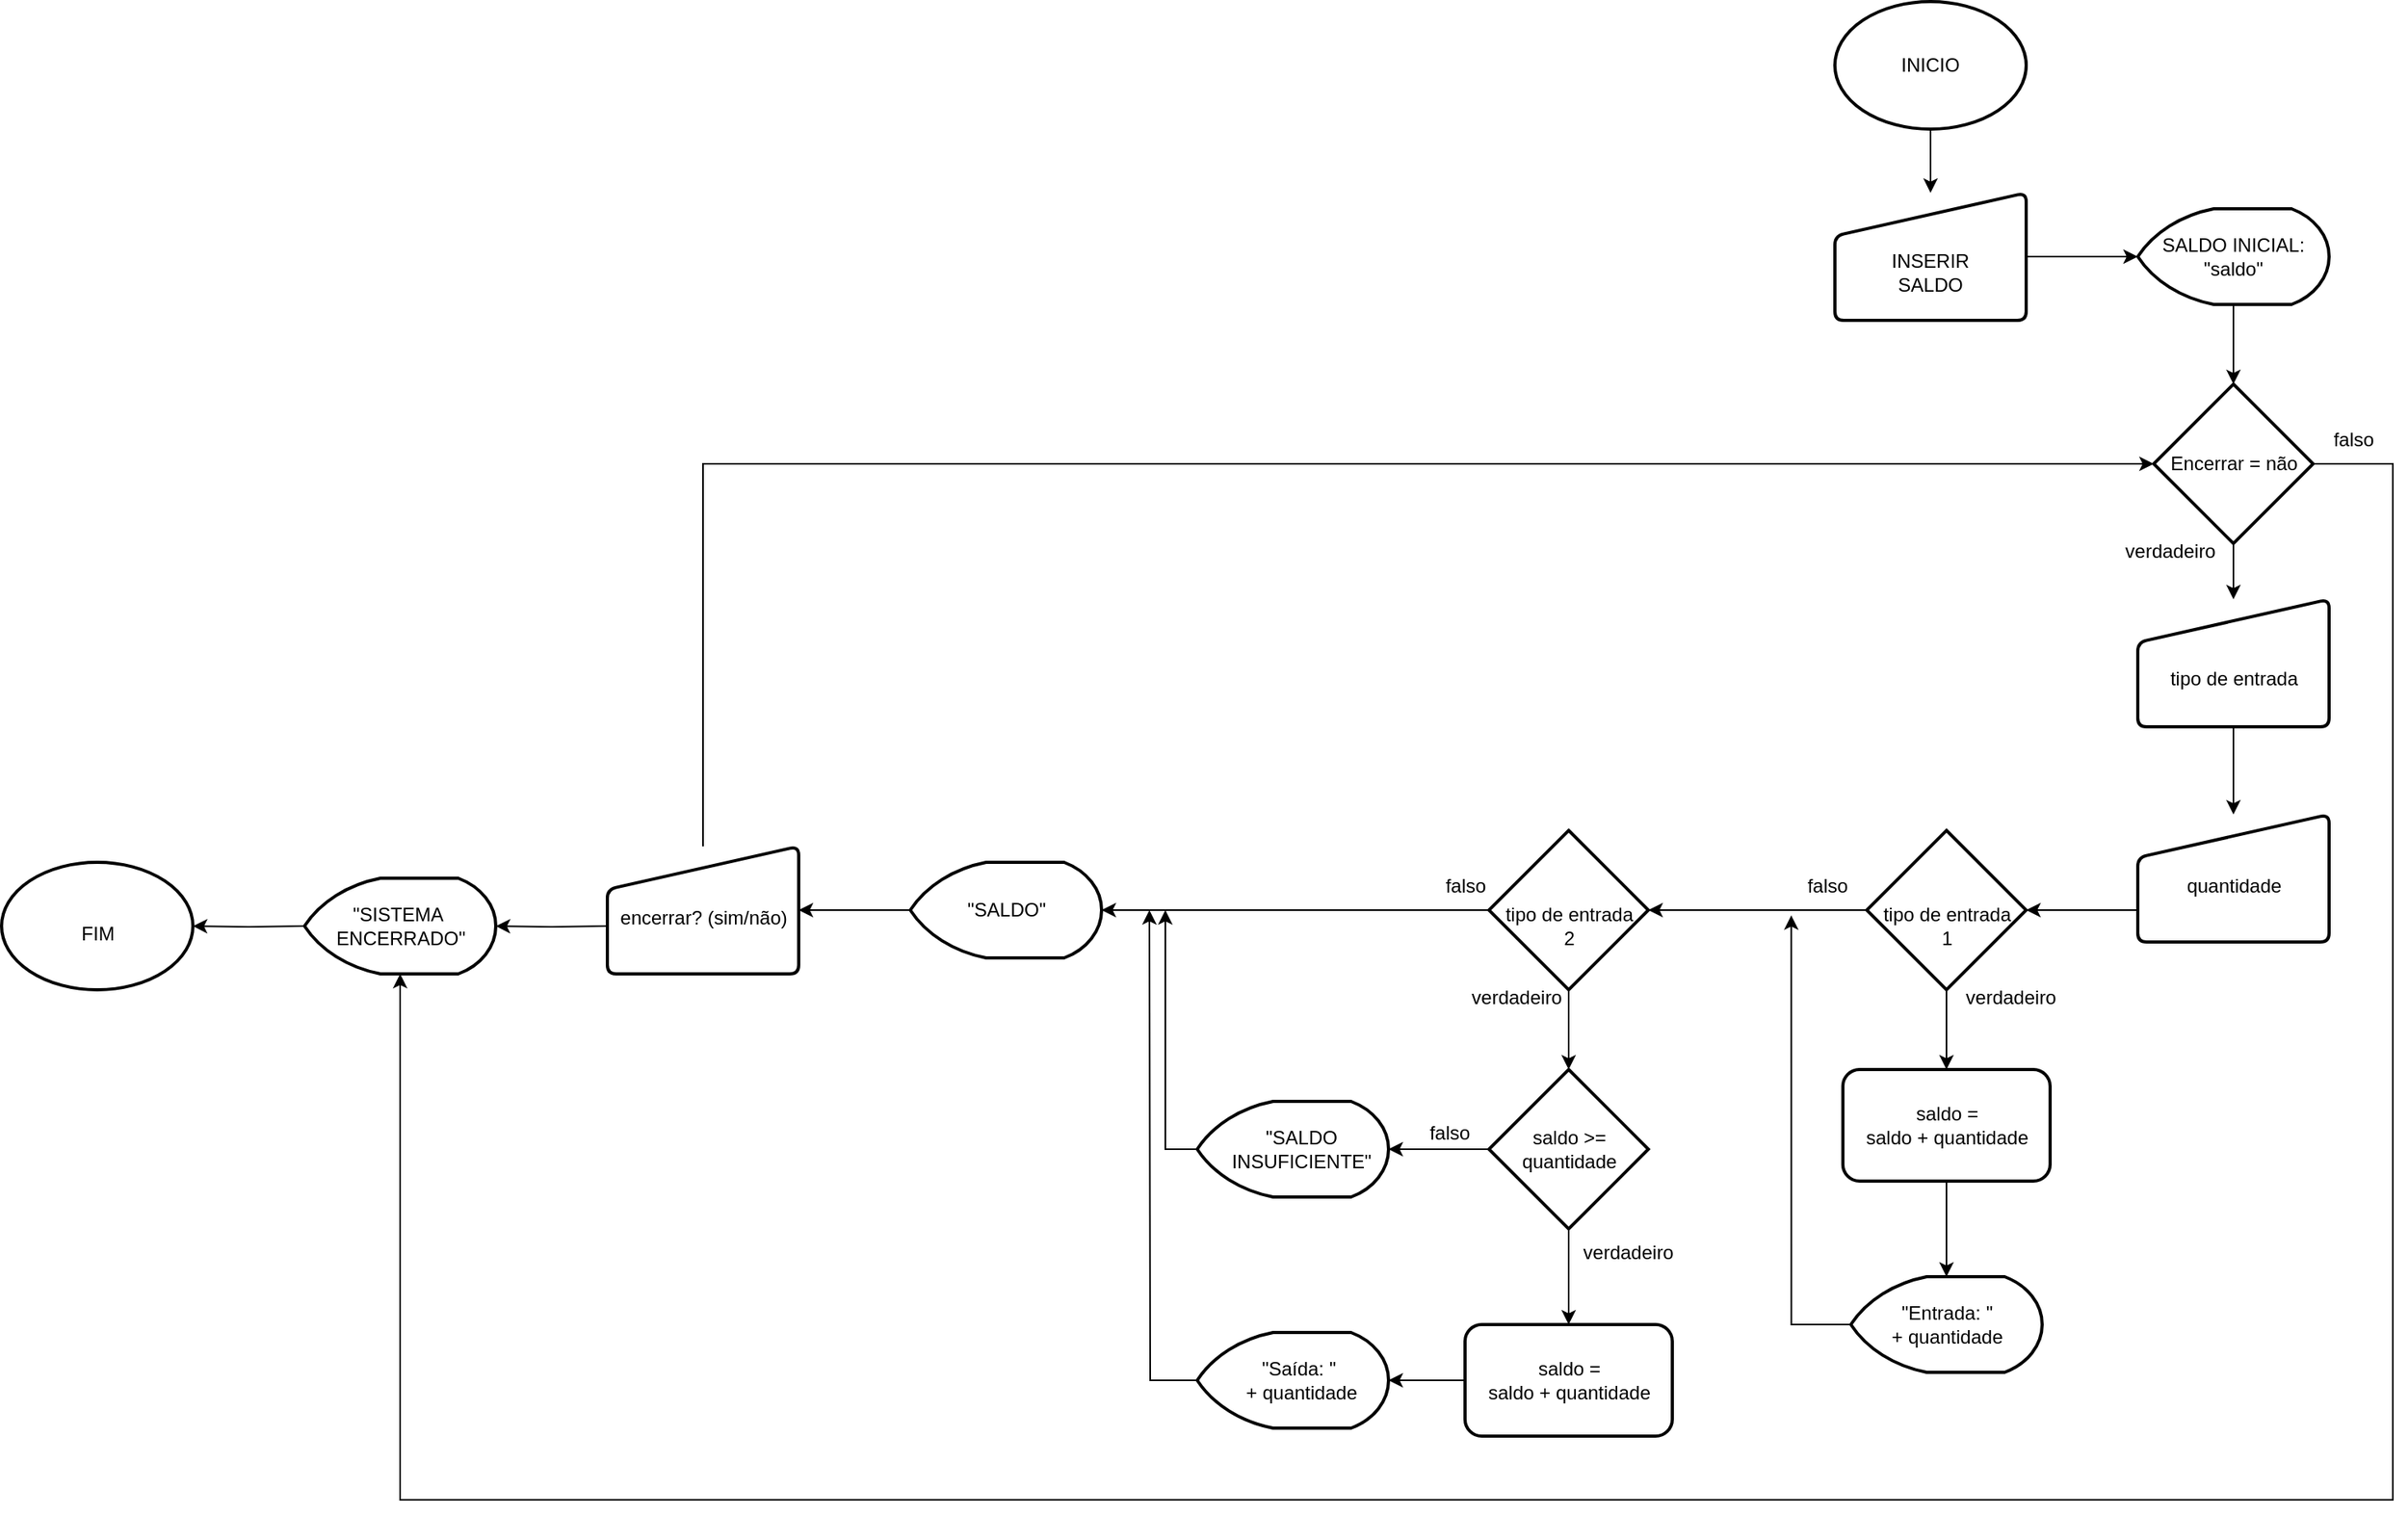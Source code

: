 <mxfile version="21.1.4" type="github">
  <diagram name="Página-1" id="K7hnuqTDOpYEea2xZXuC">
    <mxGraphModel dx="3704" dy="1042" grid="1" gridSize="10" guides="1" tooltips="1" connect="1" arrows="1" fold="1" page="1" pageScale="1" pageWidth="827" pageHeight="1169" math="0" shadow="0">
      <root>
        <mxCell id="0" />
        <mxCell id="1" parent="0" />
        <mxCell id="VIbJuoFnqUpBmhA29K8v-1" value="" style="ellipse;whiteSpace=wrap;html=1;strokeWidth=2;" vertex="1" parent="1">
          <mxGeometry x="-1120" y="710" width="120" height="80" as="geometry" />
        </mxCell>
        <mxCell id="VIbJuoFnqUpBmhA29K8v-34" value="" style="edgeStyle=orthogonalEdgeStyle;rounded=0;orthogonalLoop=1;jettySize=auto;html=1;" edge="1" parent="1" source="VIbJuoFnqUpBmhA29K8v-9">
          <mxGeometry relative="1" as="geometry">
            <mxPoint x="90" y="290" as="targetPoint" />
          </mxGeometry>
        </mxCell>
        <mxCell id="VIbJuoFnqUpBmhA29K8v-9" value="" style="ellipse;whiteSpace=wrap;html=1;strokeWidth=2;" vertex="1" parent="1">
          <mxGeometry x="30" y="170" width="120" height="80" as="geometry" />
        </mxCell>
        <mxCell id="VIbJuoFnqUpBmhA29K8v-35" value="" style="edgeStyle=orthogonalEdgeStyle;rounded=0;orthogonalLoop=1;jettySize=auto;html=1;" edge="1" parent="1" source="VIbJuoFnqUpBmhA29K8v-14">
          <mxGeometry relative="1" as="geometry">
            <mxPoint x="280" y="410" as="targetPoint" />
          </mxGeometry>
        </mxCell>
        <mxCell id="VIbJuoFnqUpBmhA29K8v-14" value="" style="strokeWidth=2;html=1;shape=mxgraph.flowchart.display;whiteSpace=wrap;" vertex="1" parent="1">
          <mxGeometry x="220" y="300" width="120" height="60" as="geometry" />
        </mxCell>
        <mxCell id="VIbJuoFnqUpBmhA29K8v-33" value="" style="edgeStyle=orthogonalEdgeStyle;rounded=0;orthogonalLoop=1;jettySize=auto;html=1;" edge="1" parent="1" source="VIbJuoFnqUpBmhA29K8v-15" target="VIbJuoFnqUpBmhA29K8v-14">
          <mxGeometry relative="1" as="geometry" />
        </mxCell>
        <mxCell id="VIbJuoFnqUpBmhA29K8v-15" value="" style="html=1;strokeWidth=2;shape=manualInput;whiteSpace=wrap;rounded=1;size=27;arcSize=11;" vertex="1" parent="1">
          <mxGeometry x="30" y="290" width="120" height="80" as="geometry" />
        </mxCell>
        <mxCell id="VIbJuoFnqUpBmhA29K8v-42" value="" style="edgeStyle=orthogonalEdgeStyle;rounded=0;orthogonalLoop=1;jettySize=auto;html=1;" edge="1" parent="1" source="VIbJuoFnqUpBmhA29K8v-18" target="VIbJuoFnqUpBmhA29K8v-19">
          <mxGeometry relative="1" as="geometry" />
        </mxCell>
        <mxCell id="VIbJuoFnqUpBmhA29K8v-117" style="edgeStyle=orthogonalEdgeStyle;rounded=0;orthogonalLoop=1;jettySize=auto;html=1;exitX=1;exitY=0.5;exitDx=0;exitDy=0;entryX=0.5;entryY=1;entryDx=0;entryDy=0;entryPerimeter=0;" edge="1" parent="1" source="VIbJuoFnqUpBmhA29K8v-18" target="VIbJuoFnqUpBmhA29K8v-46">
          <mxGeometry relative="1" as="geometry">
            <Array as="points">
              <mxPoint x="380" y="460" />
              <mxPoint x="380" y="1110" />
              <mxPoint x="-870" y="1110" />
            </Array>
          </mxGeometry>
        </mxCell>
        <mxCell id="VIbJuoFnqUpBmhA29K8v-18" value="" style="rhombus;whiteSpace=wrap;html=1;strokeWidth=2;" vertex="1" parent="1">
          <mxGeometry x="230" y="410" width="100" height="100" as="geometry" />
        </mxCell>
        <mxCell id="VIbJuoFnqUpBmhA29K8v-37" value="" style="edgeStyle=orthogonalEdgeStyle;rounded=0;orthogonalLoop=1;jettySize=auto;html=1;" edge="1" parent="1" source="VIbJuoFnqUpBmhA29K8v-19" target="VIbJuoFnqUpBmhA29K8v-20">
          <mxGeometry relative="1" as="geometry" />
        </mxCell>
        <mxCell id="VIbJuoFnqUpBmhA29K8v-19" value="" style="html=1;strokeWidth=2;shape=manualInput;whiteSpace=wrap;rounded=1;size=27;arcSize=11;" vertex="1" parent="1">
          <mxGeometry x="220" y="545" width="120" height="80" as="geometry" />
        </mxCell>
        <mxCell id="VIbJuoFnqUpBmhA29K8v-64" style="edgeStyle=orthogonalEdgeStyle;rounded=0;orthogonalLoop=1;jettySize=auto;html=1;exitX=0;exitY=0.75;exitDx=0;exitDy=0;entryX=1;entryY=0.5;entryDx=0;entryDy=0;" edge="1" parent="1" source="VIbJuoFnqUpBmhA29K8v-20" target="VIbJuoFnqUpBmhA29K8v-22">
          <mxGeometry relative="1" as="geometry" />
        </mxCell>
        <mxCell id="VIbJuoFnqUpBmhA29K8v-20" value="" style="html=1;strokeWidth=2;shape=manualInput;whiteSpace=wrap;rounded=1;size=27;arcSize=11;" vertex="1" parent="1">
          <mxGeometry x="220" y="680" width="120" height="80" as="geometry" />
        </mxCell>
        <mxCell id="VIbJuoFnqUpBmhA29K8v-59" style="edgeStyle=orthogonalEdgeStyle;rounded=0;orthogonalLoop=1;jettySize=auto;html=1;exitX=0.5;exitY=1;exitDx=0;exitDy=0;entryX=0.5;entryY=0;entryDx=0;entryDy=0;" edge="1" parent="1" source="VIbJuoFnqUpBmhA29K8v-21" target="VIbJuoFnqUpBmhA29K8v-88">
          <mxGeometry relative="1" as="geometry">
            <mxPoint x="-137" y="840" as="targetPoint" />
          </mxGeometry>
        </mxCell>
        <mxCell id="VIbJuoFnqUpBmhA29K8v-86" style="edgeStyle=orthogonalEdgeStyle;rounded=0;orthogonalLoop=1;jettySize=auto;html=1;exitX=0;exitY=0.5;exitDx=0;exitDy=0;entryX=1;entryY=0.5;entryDx=0;entryDy=0;entryPerimeter=0;" edge="1" parent="1" source="VIbJuoFnqUpBmhA29K8v-21" target="VIbJuoFnqUpBmhA29K8v-80">
          <mxGeometry relative="1" as="geometry" />
        </mxCell>
        <mxCell id="VIbJuoFnqUpBmhA29K8v-21" value="" style="rhombus;whiteSpace=wrap;html=1;strokeWidth=2;" vertex="1" parent="1">
          <mxGeometry x="-187" y="690" width="100" height="100" as="geometry" />
        </mxCell>
        <mxCell id="VIbJuoFnqUpBmhA29K8v-67" style="edgeStyle=orthogonalEdgeStyle;rounded=0;orthogonalLoop=1;jettySize=auto;html=1;exitX=0;exitY=0.5;exitDx=0;exitDy=0;entryX=1;entryY=0.5;entryDx=0;entryDy=0;" edge="1" parent="1" source="VIbJuoFnqUpBmhA29K8v-22" target="VIbJuoFnqUpBmhA29K8v-21">
          <mxGeometry relative="1" as="geometry" />
        </mxCell>
        <mxCell id="VIbJuoFnqUpBmhA29K8v-76" style="edgeStyle=orthogonalEdgeStyle;rounded=0;orthogonalLoop=1;jettySize=auto;html=1;exitX=0.5;exitY=1;exitDx=0;exitDy=0;entryX=0.5;entryY=0;entryDx=0;entryDy=0;" edge="1" parent="1" source="VIbJuoFnqUpBmhA29K8v-22" target="VIbJuoFnqUpBmhA29K8v-70">
          <mxGeometry relative="1" as="geometry" />
        </mxCell>
        <mxCell id="VIbJuoFnqUpBmhA29K8v-22" value="" style="rhombus;whiteSpace=wrap;html=1;strokeWidth=2;" vertex="1" parent="1">
          <mxGeometry x="50" y="690" width="100" height="100" as="geometry" />
        </mxCell>
        <mxCell id="VIbJuoFnqUpBmhA29K8v-24" value="INICIO" style="text;strokeColor=none;align=center;fillColor=none;html=1;verticalAlign=middle;whiteSpace=wrap;rounded=0;" vertex="1" parent="1">
          <mxGeometry x="60" y="195" width="60" height="30" as="geometry" />
        </mxCell>
        <mxCell id="VIbJuoFnqUpBmhA29K8v-25" value="INSERIR SALDO" style="text;strokeColor=none;align=center;fillColor=none;html=1;verticalAlign=middle;whiteSpace=wrap;rounded=0;" vertex="1" parent="1">
          <mxGeometry x="60" y="325" width="60" height="30" as="geometry" />
        </mxCell>
        <mxCell id="VIbJuoFnqUpBmhA29K8v-39" value="SALDO INICIAL: &quot;saldo&quot;" style="text;strokeColor=none;align=center;fillColor=none;html=1;verticalAlign=middle;whiteSpace=wrap;rounded=0;" vertex="1" parent="1">
          <mxGeometry x="230" y="315" width="100" height="30" as="geometry" />
        </mxCell>
        <mxCell id="VIbJuoFnqUpBmhA29K8v-43" value="Encerrar = não" style="text;html=1;align=center;verticalAlign=middle;resizable=0;points=[];autosize=1;strokeColor=none;fillColor=none;" vertex="1" parent="1">
          <mxGeometry x="230" y="445" width="100" height="30" as="geometry" />
        </mxCell>
        <mxCell id="VIbJuoFnqUpBmhA29K8v-45" value="falso" style="text;html=1;align=center;verticalAlign=middle;resizable=0;points=[];autosize=1;strokeColor=none;fillColor=none;" vertex="1" parent="1">
          <mxGeometry x="330" y="430" width="50" height="30" as="geometry" />
        </mxCell>
        <mxCell id="VIbJuoFnqUpBmhA29K8v-46" value="" style="strokeWidth=2;html=1;shape=mxgraph.flowchart.display;whiteSpace=wrap;direction=east;" vertex="1" parent="1">
          <mxGeometry x="-930" y="720" width="120" height="60" as="geometry" />
        </mxCell>
        <mxCell id="VIbJuoFnqUpBmhA29K8v-49" value="tipo de entrada" style="text;html=1;align=center;verticalAlign=middle;resizable=0;points=[];autosize=1;strokeColor=none;fillColor=none;" vertex="1" parent="1">
          <mxGeometry x="230" y="580" width="100" height="30" as="geometry" />
        </mxCell>
        <mxCell id="VIbJuoFnqUpBmhA29K8v-50" value="quantidade" style="text;html=1;align=center;verticalAlign=middle;resizable=0;points=[];autosize=1;strokeColor=none;fillColor=none;" vertex="1" parent="1">
          <mxGeometry x="240" y="710" width="80" height="30" as="geometry" />
        </mxCell>
        <mxCell id="VIbJuoFnqUpBmhA29K8v-56" value="tipo de entrada&lt;br&gt;2" style="text;html=1;align=center;verticalAlign=middle;resizable=0;points=[];autosize=1;strokeColor=none;fillColor=none;" vertex="1" parent="1">
          <mxGeometry x="-187" y="730" width="100" height="40" as="geometry" />
        </mxCell>
        <mxCell id="VIbJuoFnqUpBmhA29K8v-57" value="tipo de entrada&lt;br&gt;1" style="text;html=1;align=center;verticalAlign=middle;resizable=0;points=[];autosize=1;strokeColor=none;fillColor=none;" vertex="1" parent="1">
          <mxGeometry x="50" y="730" width="100" height="40" as="geometry" />
        </mxCell>
        <mxCell id="VIbJuoFnqUpBmhA29K8v-108" style="edgeStyle=orthogonalEdgeStyle;rounded=0;orthogonalLoop=1;jettySize=auto;html=1;exitX=0;exitY=0.5;exitDx=0;exitDy=0;exitPerimeter=0;" edge="1" parent="1" source="VIbJuoFnqUpBmhA29K8v-60">
          <mxGeometry relative="1" as="geometry">
            <mxPoint x="-390" y="740" as="targetPoint" />
          </mxGeometry>
        </mxCell>
        <mxCell id="VIbJuoFnqUpBmhA29K8v-60" value="" style="strokeWidth=2;html=1;shape=mxgraph.flowchart.display;whiteSpace=wrap;direction=east;" vertex="1" parent="1">
          <mxGeometry x="-370" y="860" width="120" height="60" as="geometry" />
        </mxCell>
        <mxCell id="VIbJuoFnqUpBmhA29K8v-69" value="verdadeiro" style="text;html=1;align=center;verticalAlign=middle;resizable=0;points=[];autosize=1;strokeColor=none;fillColor=none;" vertex="1" parent="1">
          <mxGeometry x="200" y="500" width="80" height="30" as="geometry" />
        </mxCell>
        <mxCell id="VIbJuoFnqUpBmhA29K8v-78" style="edgeStyle=orthogonalEdgeStyle;rounded=0;orthogonalLoop=1;jettySize=auto;html=1;exitX=0.5;exitY=1;exitDx=0;exitDy=0;entryX=0.5;entryY=0;entryDx=0;entryDy=0;entryPerimeter=0;" edge="1" parent="1" source="VIbJuoFnqUpBmhA29K8v-70" target="VIbJuoFnqUpBmhA29K8v-77">
          <mxGeometry relative="1" as="geometry" />
        </mxCell>
        <mxCell id="VIbJuoFnqUpBmhA29K8v-70" value="" style="rounded=1;whiteSpace=wrap;html=1;strokeWidth=2;" vertex="1" parent="1">
          <mxGeometry x="35" y="840" width="130" height="70" as="geometry" />
        </mxCell>
        <mxCell id="VIbJuoFnqUpBmhA29K8v-75" value="saldo = &lt;br&gt;saldo + quantidade" style="text;html=1;align=center;verticalAlign=middle;resizable=0;points=[];autosize=1;strokeColor=none;fillColor=none;rotation=0;" vertex="1" parent="1">
          <mxGeometry x="35" y="855" width="130" height="40" as="geometry" />
        </mxCell>
        <mxCell id="VIbJuoFnqUpBmhA29K8v-83" style="edgeStyle=orthogonalEdgeStyle;rounded=0;orthogonalLoop=1;jettySize=auto;html=1;exitX=0;exitY=0.5;exitDx=0;exitDy=0;exitPerimeter=0;entryX=0.053;entryY=1.11;entryDx=0;entryDy=0;entryPerimeter=0;" edge="1" parent="1" source="VIbJuoFnqUpBmhA29K8v-77" target="VIbJuoFnqUpBmhA29K8v-84">
          <mxGeometry relative="1" as="geometry">
            <mxPoint x="-30" y="740" as="targetPoint" />
            <Array as="points">
              <mxPoint x="3" y="1000" />
            </Array>
          </mxGeometry>
        </mxCell>
        <mxCell id="VIbJuoFnqUpBmhA29K8v-77" value="" style="strokeWidth=2;html=1;shape=mxgraph.flowchart.display;whiteSpace=wrap;direction=east;" vertex="1" parent="1">
          <mxGeometry x="40" y="970" width="120" height="60" as="geometry" />
        </mxCell>
        <mxCell id="VIbJuoFnqUpBmhA29K8v-79" value="&quot;Entrada: &quot; &lt;br&gt;+ quantidade" style="text;html=1;align=center;verticalAlign=middle;resizable=0;points=[];autosize=1;strokeColor=none;fillColor=none;" vertex="1" parent="1">
          <mxGeometry x="55" y="980" width="90" height="40" as="geometry" />
        </mxCell>
        <mxCell id="VIbJuoFnqUpBmhA29K8v-111" style="edgeStyle=orthogonalEdgeStyle;rounded=0;orthogonalLoop=1;jettySize=auto;html=1;exitX=0;exitY=0.5;exitDx=0;exitDy=0;exitPerimeter=0;entryX=1;entryY=0.5;entryDx=0;entryDy=0;" edge="1" parent="1" source="VIbJuoFnqUpBmhA29K8v-80" target="VIbJuoFnqUpBmhA29K8v-110">
          <mxGeometry relative="1" as="geometry" />
        </mxCell>
        <mxCell id="VIbJuoFnqUpBmhA29K8v-80" value="" style="strokeWidth=2;html=1;shape=mxgraph.flowchart.display;whiteSpace=wrap;direction=east;" vertex="1" parent="1">
          <mxGeometry x="-550" y="710" width="120" height="60" as="geometry" />
        </mxCell>
        <mxCell id="VIbJuoFnqUpBmhA29K8v-81" value="falso" style="text;html=1;align=center;verticalAlign=middle;resizable=0;points=[];autosize=1;strokeColor=none;fillColor=none;" vertex="1" parent="1">
          <mxGeometry x="-237" y="865" width="50" height="30" as="geometry" />
        </mxCell>
        <mxCell id="VIbJuoFnqUpBmhA29K8v-82" value="verdadeiro" style="text;html=1;align=center;verticalAlign=middle;resizable=0;points=[];autosize=1;strokeColor=none;fillColor=none;" vertex="1" parent="1">
          <mxGeometry x="-210" y="780" width="80" height="30" as="geometry" />
        </mxCell>
        <mxCell id="VIbJuoFnqUpBmhA29K8v-84" value="falso" style="text;html=1;align=center;verticalAlign=middle;resizable=0;points=[];autosize=1;strokeColor=none;fillColor=none;" vertex="1" parent="1">
          <mxGeometry y="710" width="50" height="30" as="geometry" />
        </mxCell>
        <mxCell id="VIbJuoFnqUpBmhA29K8v-85" value="verdadeiro" style="text;html=1;align=center;verticalAlign=middle;resizable=0;points=[];autosize=1;strokeColor=none;fillColor=none;" vertex="1" parent="1">
          <mxGeometry x="100" y="780" width="80" height="30" as="geometry" />
        </mxCell>
        <mxCell id="VIbJuoFnqUpBmhA29K8v-100" style="edgeStyle=orthogonalEdgeStyle;rounded=0;orthogonalLoop=1;jettySize=auto;html=1;exitX=0;exitY=0.5;exitDx=0;exitDy=0;entryX=1;entryY=0.5;entryDx=0;entryDy=0;entryPerimeter=0;" edge="1" parent="1" source="VIbJuoFnqUpBmhA29K8v-88" target="VIbJuoFnqUpBmhA29K8v-60">
          <mxGeometry relative="1" as="geometry" />
        </mxCell>
        <mxCell id="VIbJuoFnqUpBmhA29K8v-101" style="edgeStyle=orthogonalEdgeStyle;rounded=0;orthogonalLoop=1;jettySize=auto;html=1;exitX=0.5;exitY=1;exitDx=0;exitDy=0;entryX=0.5;entryY=0;entryDx=0;entryDy=0;" edge="1" parent="1" source="VIbJuoFnqUpBmhA29K8v-88" target="VIbJuoFnqUpBmhA29K8v-91">
          <mxGeometry relative="1" as="geometry" />
        </mxCell>
        <mxCell id="VIbJuoFnqUpBmhA29K8v-88" value="" style="rhombus;whiteSpace=wrap;html=1;strokeWidth=2;" vertex="1" parent="1">
          <mxGeometry x="-187" y="840" width="100" height="100" as="geometry" />
        </mxCell>
        <mxCell id="VIbJuoFnqUpBmhA29K8v-87" value="saldo &amp;gt;= &lt;br&gt;quantidade" style="text;html=1;align=center;verticalAlign=middle;resizable=0;points=[];autosize=1;strokeColor=none;fillColor=none;" vertex="1" parent="1">
          <mxGeometry x="-177" y="870" width="80" height="40" as="geometry" />
        </mxCell>
        <mxCell id="VIbJuoFnqUpBmhA29K8v-91" value="" style="rounded=1;whiteSpace=wrap;html=1;strokeWidth=2;" vertex="1" parent="1">
          <mxGeometry x="-202" y="1000" width="130" height="70" as="geometry" />
        </mxCell>
        <mxCell id="VIbJuoFnqUpBmhA29K8v-93" value="&quot;SALDO &lt;br&gt;INSUFICIENTE&quot;" style="text;html=1;align=center;verticalAlign=middle;resizable=0;points=[];autosize=1;strokeColor=none;fillColor=none;" vertex="1" parent="1">
          <mxGeometry x="-360" y="870" width="110" height="40" as="geometry" />
        </mxCell>
        <mxCell id="VIbJuoFnqUpBmhA29K8v-97" value="falso" style="text;html=1;align=center;verticalAlign=middle;resizable=0;points=[];autosize=1;strokeColor=none;fillColor=none;" vertex="1" parent="1">
          <mxGeometry x="-227" y="710" width="50" height="30" as="geometry" />
        </mxCell>
        <mxCell id="VIbJuoFnqUpBmhA29K8v-98" value="verdadeiro" style="text;html=1;align=center;verticalAlign=middle;resizable=0;points=[];autosize=1;strokeColor=none;fillColor=none;" vertex="1" parent="1">
          <mxGeometry x="-140" y="940" width="80" height="30" as="geometry" />
        </mxCell>
        <mxCell id="VIbJuoFnqUpBmhA29K8v-104" value="" style="edgeStyle=orthogonalEdgeStyle;rounded=0;orthogonalLoop=1;jettySize=auto;html=1;" edge="1" parent="1" source="VIbJuoFnqUpBmhA29K8v-102" target="VIbJuoFnqUpBmhA29K8v-103">
          <mxGeometry relative="1" as="geometry" />
        </mxCell>
        <mxCell id="VIbJuoFnqUpBmhA29K8v-102" value="saldo = &lt;br&gt;saldo + quantidade" style="text;html=1;align=center;verticalAlign=middle;resizable=0;points=[];autosize=1;strokeColor=none;fillColor=none;" vertex="1" parent="1">
          <mxGeometry x="-202" y="1015" width="130" height="40" as="geometry" />
        </mxCell>
        <mxCell id="VIbJuoFnqUpBmhA29K8v-109" style="edgeStyle=orthogonalEdgeStyle;rounded=0;orthogonalLoop=1;jettySize=auto;html=1;exitX=0;exitY=0.5;exitDx=0;exitDy=0;exitPerimeter=0;" edge="1" parent="1" source="VIbJuoFnqUpBmhA29K8v-103">
          <mxGeometry relative="1" as="geometry">
            <mxPoint x="-400" y="740" as="targetPoint" />
          </mxGeometry>
        </mxCell>
        <mxCell id="VIbJuoFnqUpBmhA29K8v-103" value="" style="strokeWidth=2;html=1;shape=mxgraph.flowchart.display;whiteSpace=wrap;direction=east;" vertex="1" parent="1">
          <mxGeometry x="-370" y="1005" width="120" height="60" as="geometry" />
        </mxCell>
        <mxCell id="VIbJuoFnqUpBmhA29K8v-105" value="&quot;Saída: &quot;&amp;nbsp;&lt;br&gt;+ quantidade" style="text;html=1;align=center;verticalAlign=middle;resizable=0;points=[];autosize=1;strokeColor=none;fillColor=none;" vertex="1" parent="1">
          <mxGeometry x="-350" y="1015" width="90" height="40" as="geometry" />
        </mxCell>
        <mxCell id="VIbJuoFnqUpBmhA29K8v-106" value="&quot;SALDO&quot;" style="text;html=1;align=center;verticalAlign=middle;resizable=0;points=[];autosize=1;strokeColor=none;fillColor=none;" vertex="1" parent="1">
          <mxGeometry x="-525" y="725" width="70" height="30" as="geometry" />
        </mxCell>
        <mxCell id="VIbJuoFnqUpBmhA29K8v-114" style="edgeStyle=orthogonalEdgeStyle;rounded=0;orthogonalLoop=1;jettySize=auto;html=1;exitX=0.5;exitY=0;exitDx=0;exitDy=0;entryX=0;entryY=0.5;entryDx=0;entryDy=0;" edge="1" parent="1" source="VIbJuoFnqUpBmhA29K8v-110" target="VIbJuoFnqUpBmhA29K8v-18">
          <mxGeometry relative="1" as="geometry">
            <mxPoint x="130" y="450" as="targetPoint" />
            <Array as="points">
              <mxPoint x="-680" y="460" />
            </Array>
          </mxGeometry>
        </mxCell>
        <mxCell id="VIbJuoFnqUpBmhA29K8v-116" style="edgeStyle=orthogonalEdgeStyle;rounded=0;orthogonalLoop=1;jettySize=auto;html=1;entryX=1;entryY=0.5;entryDx=0;entryDy=0;entryPerimeter=0;" edge="1" parent="1" target="VIbJuoFnqUpBmhA29K8v-46">
          <mxGeometry relative="1" as="geometry">
            <mxPoint x="-740" y="750" as="sourcePoint" />
          </mxGeometry>
        </mxCell>
        <mxCell id="VIbJuoFnqUpBmhA29K8v-110" value="" style="html=1;strokeWidth=2;shape=manualInput;whiteSpace=wrap;rounded=1;size=27;arcSize=11;" vertex="1" parent="1">
          <mxGeometry x="-740" y="700" width="120" height="80" as="geometry" />
        </mxCell>
        <mxCell id="VIbJuoFnqUpBmhA29K8v-112" value="encerrar? (sim/não)" style="text;html=1;align=center;verticalAlign=middle;resizable=0;points=[];autosize=1;strokeColor=none;fillColor=none;" vertex="1" parent="1">
          <mxGeometry x="-745" y="730" width="130" height="30" as="geometry" />
        </mxCell>
        <mxCell id="VIbJuoFnqUpBmhA29K8v-119" value="" style="edgeStyle=orthogonalEdgeStyle;rounded=0;orthogonalLoop=1;jettySize=auto;html=1;" edge="1" parent="1" target="VIbJuoFnqUpBmhA29K8v-1">
          <mxGeometry relative="1" as="geometry">
            <mxPoint x="-930" y="750" as="sourcePoint" />
          </mxGeometry>
        </mxCell>
        <mxCell id="VIbJuoFnqUpBmhA29K8v-115" value="&quot;SISTEMA&amp;nbsp;&lt;br&gt;ENCERRADO&quot;" style="text;html=1;align=center;verticalAlign=middle;resizable=0;points=[];autosize=1;strokeColor=none;fillColor=none;" vertex="1" parent="1">
          <mxGeometry x="-920" y="730" width="100" height="40" as="geometry" />
        </mxCell>
        <mxCell id="VIbJuoFnqUpBmhA29K8v-120" value="FIM" style="text;html=1;align=center;verticalAlign=middle;resizable=0;points=[];autosize=1;strokeColor=none;fillColor=none;" vertex="1" parent="1">
          <mxGeometry x="-1080" y="740" width="40" height="30" as="geometry" />
        </mxCell>
      </root>
    </mxGraphModel>
  </diagram>
</mxfile>
